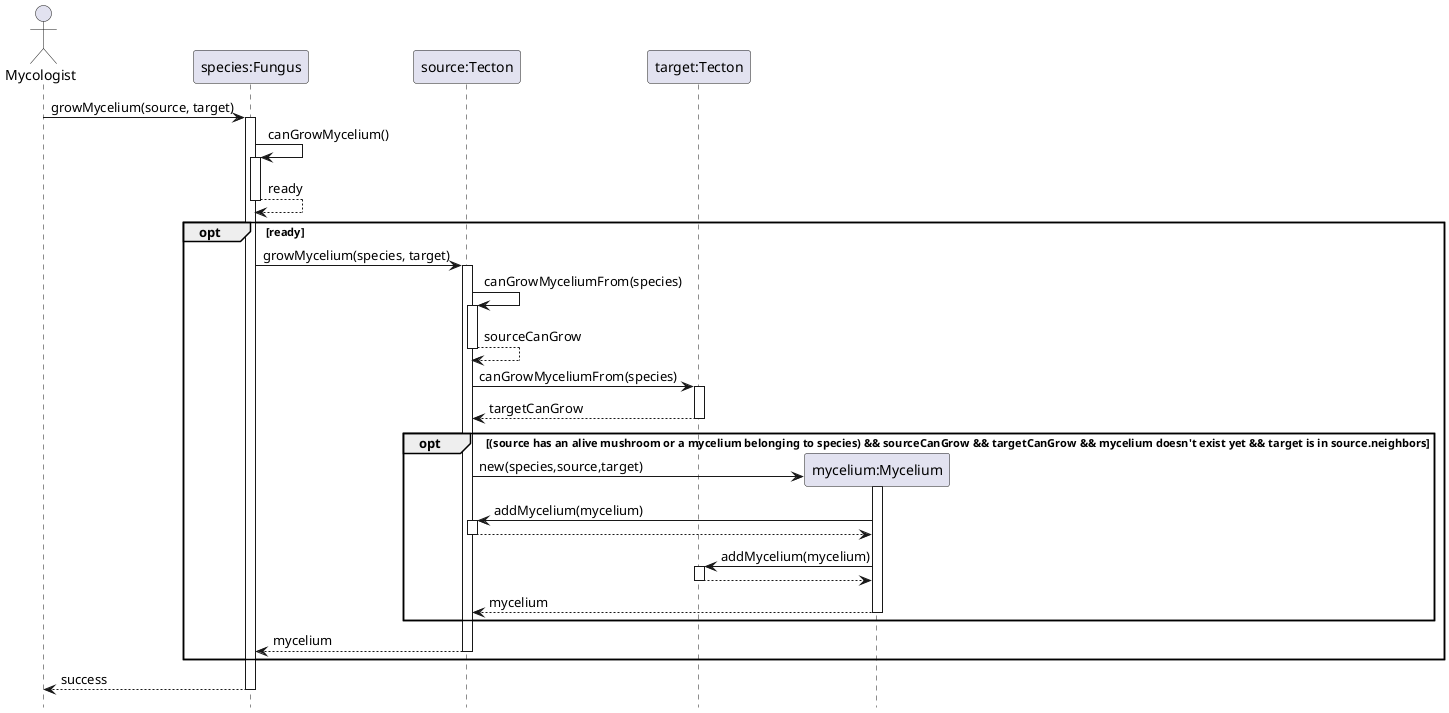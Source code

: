 @startuml Mycelium/mycelium-grow
hide footbox

actor Mycologist
participant "species:Fungus" as species
participant "source:Tecton" as source
participant "target:Tecton" as target
participant "mycelium:Mycelium" as mycelium

Mycologist -> species : growMycelium(source, target)
activate species

species -> species : canGrowMycelium()
activate species
return ready

opt ready
species -> source : growMycelium(species, target)
activate source
    source -> source : canGrowMyceliumFrom(species)
    activate source
    return sourceCanGrow

    source -> target : canGrowMyceliumFrom(species) 
    ' ^check in implementation: (gombatest or mycelium) and (mycelium species count < limit)
    activate target
    return targetCanGrow
    opt (source has an alive mushroom or a mycelium belonging to species) && sourceCanGrow && targetCanGrow && mycelium doesn't exist yet && target is in source.neighbors
        create mycelium
        source -> mycelium : new(species,source,target)
        activate mycelium

        mycelium -> source : addMycelium(mycelium)
        activate source
        return

        mycelium -> target : addMycelium(mycelium)
        activate target
        return

        return mycelium
    end
return mycelium
end

return success
@enduml

